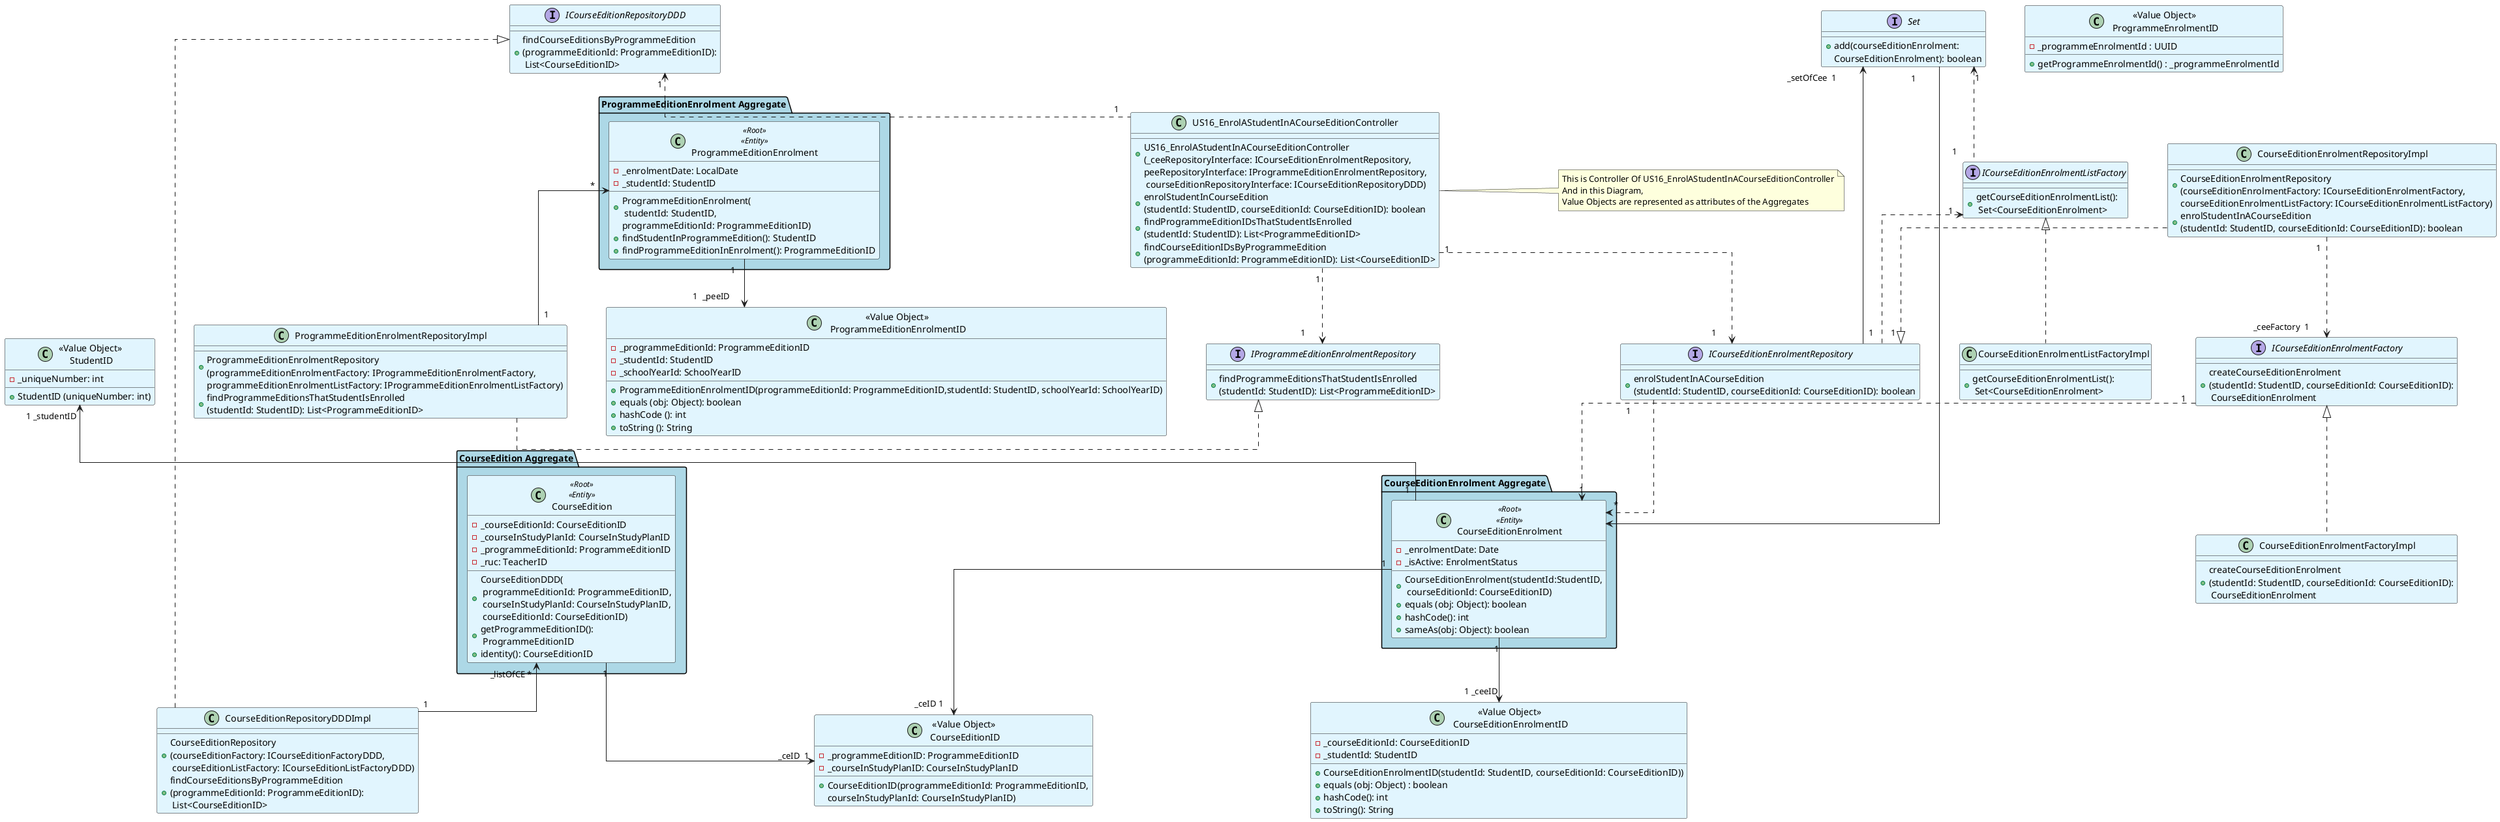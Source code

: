 @startuml
skinparam ranksep 60
skinparam nodesep 60
skinparam linetype ortho
skinparam classBackgroundColor #E1F5FE


class US16_EnrolAStudentInACourseEditionController {
    +US16_EnrolAStudentInACourseEditionController\n(_ceeRepositoryInterface: ICourseEditionEnrolmentRepository,
    peeRepositoryInterface: IProgrammeEditionEnrolmentRepository,\n courseEditionRepositoryInterface: ICourseEditionRepositoryDDD)
    +enrolStudentInCourseEdition\n(studentId: StudentID, courseEditionId: CourseEditionID): boolean
    +findProgrammeEditionIDsThatStudentIsEnrolled\n(studentId: StudentID): List<ProgrammeEditionID>
    +findCourseEditionIDsByProgrammeEdition\n(programmeEditionId: ProgrammeEditionID): List<CourseEditionID>
}

note right of "US16_EnrolAStudentInACourseEditionController"
This is Controller Of US16_EnrolAStudentInACourseEditionController
And in this Diagram,
Value Objects are represented as attributes of the Aggregates
end note

interface ICourseEditionEnrolmentRepository {
    +enrolStudentInACourseEdition\n(studentId: StudentID, courseEditionId: CourseEditionID): boolean
}

class CourseEditionEnrolmentRepositoryImpl {
    +CourseEditionEnrolmentRepository\n(courseEditionEnrolmentFactory: ICourseEditionEnrolmentFactory,
    courseEditionEnrolmentListFactory: ICourseEditionEnrolmentListFactory)
    +enrolStudentInACourseEdition\n(studentId: StudentID, courseEditionId: CourseEditionID): boolean
}

interface IProgrammeEditionEnrolmentRepository {
     +findProgrammeEditionsThatStudentIsEnrolled\n(studentId: StudentID): List<ProgrammeEditionID>
}

class ProgrammeEditionEnrolmentRepositoryImpl {
    +ProgrammeEditionEnrolmentRepository\n(programmeEditionEnrolmentFactory: IProgrammeEditionEnrolmentFactory,
    programmeEditionEnrolmentListFactory: IProgrammeEditionEnrolmentListFactory)
    +findProgrammeEditionsThatStudentIsEnrolled\n(studentId: StudentID): List<ProgrammeEditionID>
}

interface ICourseEditionRepositoryDDD {
     +findCourseEditionsByProgrammeEdition\n(programmeEditionId: ProgrammeEditionID):\n List<CourseEditionID>
}

class CourseEditionRepositoryDDDImpl {
    +CourseEditionRepository\n(courseEditionFactory: ICourseEditionFactoryDDD,\n courseEditionListFactory: ICourseEditionListFactoryDDD)
    +findCourseEditionsByProgrammeEdition\n(programmeEditionId: ProgrammeEditionID):\n List<CourseEditionID>
}

interface ICourseEditionEnrolmentListFactory{
    +getCourseEditionEnrolmentList():\n Set<CourseEditionEnrolment>
}

class CourseEditionEnrolmentListFactoryImpl {
    +getCourseEditionEnrolmentList():\n Set<CourseEditionEnrolment>
}

interface ICourseEditionEnrolmentFactory{
    +createCourseEditionEnrolment\n(studentId: StudentID, courseEditionId: CourseEditionID):\n CourseEditionEnrolment
}

class CourseEditionEnrolmentFactoryImpl{
    +createCourseEditionEnrolment\n(studentId: StudentID, courseEditionId: CourseEditionID):\n CourseEditionEnrolment
}

package "CourseEditionEnrolment Aggregate" #LightBlue {
    class CourseEditionEnrolment <<Root>> <<Entity>> {
             -_enrolmentDate: Date
             -_isActive: EnrolmentStatus
             +CourseEditionEnrolment(studentId:StudentID,\n courseEditionId: CourseEditionID)
             +equals (obj: Object): boolean
             +hashCode(): int
             +sameAs(obj: Object): boolean
    }
}

class "<<Value Object>>\n CourseEditionEnrolmentID" {
     -_courseEditionId: CourseEditionID
     -_studentId: StudentID
     +CourseEditionEnrolmentID(studentId: StudentID, courseEditionId: CourseEditionID))
     +equals (obj: Object) : boolean
     +hashCode(): int
     +toString(): String
}

class "<<Value Object>>\n CourseEditionID" {
     -_programmeEditionID: ProgrammeEditionID
     -_courseInStudyPlanID: CourseInStudyPlanID
     +CourseEditionID(programmeEditionId: ProgrammeEditionID,
     courseInStudyPlanId: CourseInStudyPlanID)
}

class "<<Value Object>>\n StudentID" {
     -_uniqueNumber: int
     +StudentID (uniqueNumber: int)
}

package "CourseEdition Aggregate" #LightBlue{
    class CourseEdition <<Root>> <<Entity>> {
    -_courseEditionId: CourseEditionID
    -_courseInStudyPlanId: CourseInStudyPlanID
    -_programmeEditionId: ProgrammeEditionID
    -_ruc: TeacherID
    +CourseEditionDDD(\n programmeEditionId: ProgrammeEditionID,\n courseInStudyPlanId: CourseInStudyPlanID,\n courseEditionId: CourseEditionID)
    +getProgrammeEditionID():\n ProgrammeEditionID
    +identity(): CourseEditionID
    }
}

package "ProgrammeEditionEnrolment Aggregate" #LightBlue {
    class ProgrammeEditionEnrolment <<Root>> <<Entity>> {

    -_enrolmentDate: LocalDate
    -_studentId: StudentID
    +ProgrammeEditionEnrolment(\n studentId: StudentID,
    programmeEditionId: ProgrammeEditionID)
    +findStudentInProgrammeEdition(): StudentID
    +findProgrammeEditionInEnrolment(): ProgrammeEditionID
    }
}

class "<<Value Object>>\n ProgrammeEditionEnrolmentID" {
     -_programmeEditionId: ProgrammeEditionID
     -_studentId: StudentID
     -_schoolYearId: SchoolYearID
     +ProgrammeEditionEnrolmentID(programmeEditionId: ProgrammeEditionID,studentId: StudentID, schoolYearId: SchoolYearID)
     +equals (obj: Object): boolean
     +hashCode (): int
     +toString (): String
}

class "<<Value Object>>\n ProgrammeEnrolmentID"{
    - _programmeEnrolmentId : UUID
    + getProgrammeEnrolmentId() : _programmeEnrolmentId
}

interface Set {
    +add(courseEditionEnrolment:
    CourseEditionEnrolment): boolean
}


US16_EnrolAStudentInACourseEditionController "1   ".u.> "1    " ICourseEditionRepositoryDDD
US16_EnrolAStudentInACourseEditionController "1  "..> "1       " IProgrammeEditionEnrolmentRepository
US16_EnrolAStudentInACourseEditionController "1   "..> "  1    " ICourseEditionEnrolmentRepository

CourseEdition "_listOfCE * " <-- "1   " CourseEditionRepositoryDDDImpl

ProgrammeEditionEnrolment " *    " <-- "1   " ProgrammeEditionEnrolmentRepositoryImpl

ICourseEditionEnrolmentRepository <|.u. CourseEditionEnrolmentRepositoryImpl
IProgrammeEditionEnrolmentRepository <|.l.  ProgrammeEditionEnrolmentRepositoryImpl
ICourseEditionRepositoryDDD <|.. CourseEditionRepositoryDDDImpl

Set "   1            " -->  CourseEditionEnrolment

ICourseEditionEnrolmentFactory <|.. CourseEditionEnrolmentFactoryImpl
ICourseEditionEnrolmentListFactory <|.. CourseEditionEnrolmentListFactoryImpl

ICourseEditionEnrolmentRepository " 1  " -u-> "_setOfCee  1       " Set
ICourseEditionEnrolmentRepository"   1  " ..> " *   "CourseEditionEnrolment
ICourseEditionEnrolmentRepository "1  " .u.> "1  " ICourseEditionEnrolmentListFactory
CourseEditionEnrolmentRepositoryImpl "1  " ..> "_ceeFactory  1      " ICourseEditionEnrolmentFactory
ICourseEditionEnrolmentFactory "1  " ..> "1  " CourseEditionEnrolment
ICourseEditionEnrolmentListFactory "1  " .u.> "1  " Set

CourseEditionEnrolment "1" --> "1 _ceeID""<<Value Object>>\n CourseEditionEnrolmentID"
CourseEditionEnrolment "1" -u-> "1 _studentID" "<<Value Object>>\n StudentID"
CourseEditionEnrolment "1" --> "_ceID 1    " "<<Value Object>>\n CourseEditionID"

ProgrammeEditionEnrolment " 1    " --> "1  _peeID " "<<Value Object>>\n ProgrammeEditionEnrolmentID"

CourseEdition "1" --> "_ceID  1" "<<Value Object>>\n CourseEditionID"

@enduml